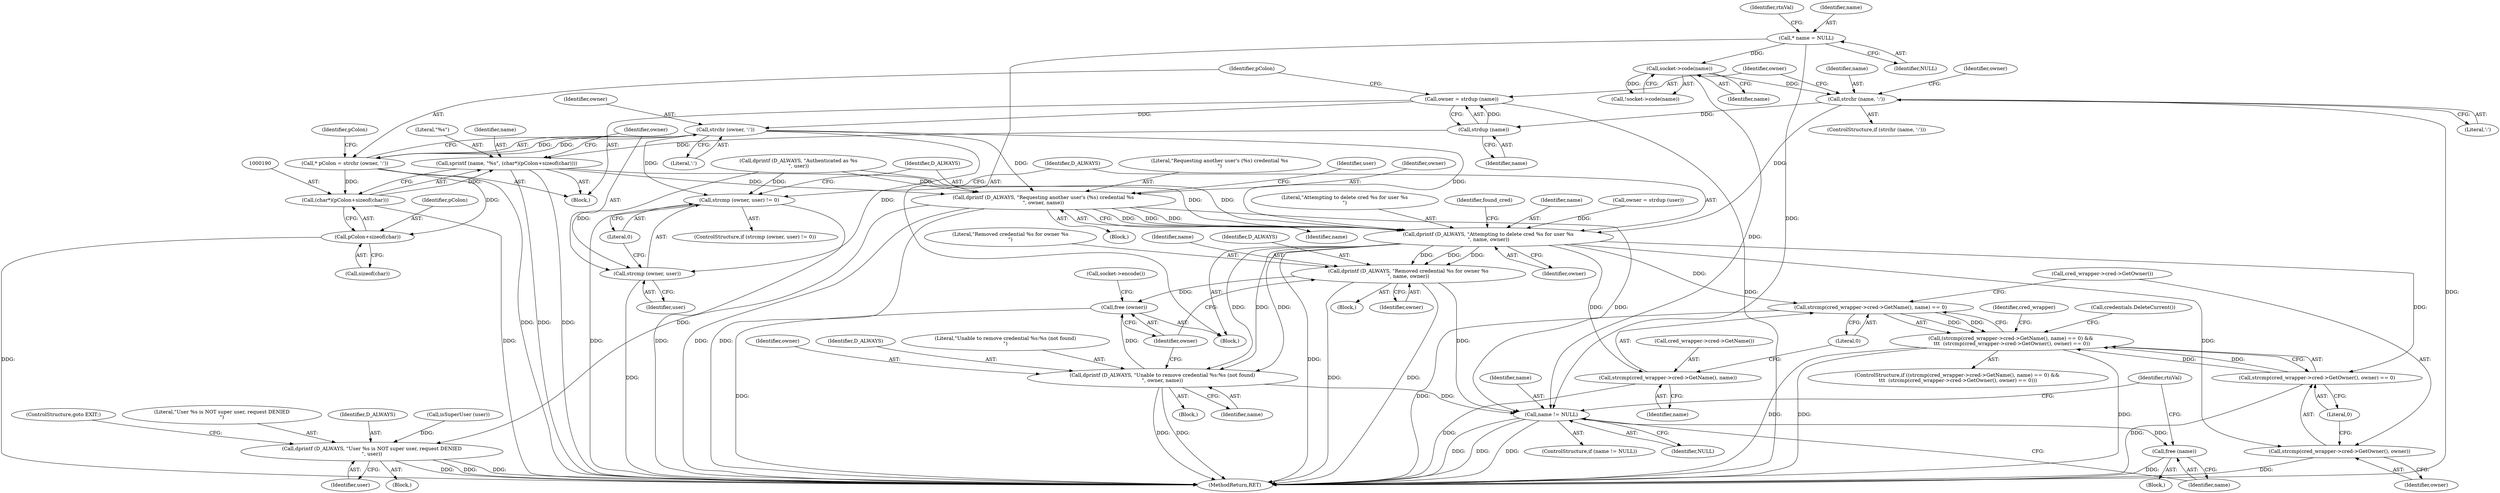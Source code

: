 digraph "0_htcondor_5e5571d1a431eb3c61977b6dd6ec90186ef79867_0@API" {
"1000172" [label="(Call,owner = strdup (name))"];
"1000174" [label="(Call,strdup (name))"];
"1000168" [label="(Call,strchr (name, ':'))"];
"1000153" [label="(Call,socket->code(name))"];
"1000109" [label="(Call,* name = NULL)"];
"1000179" [label="(Call,strchr (owner, ':'))"];
"1000177" [label="(Call,* pColon = strchr (owner, ':'))"];
"1000189" [label="(Call,(char*)(pColon+sizeof(char)))"];
"1000186" [label="(Call,sprintf (name, \"%s\", (char*)(pColon+sizeof(char))))"];
"1000202" [label="(Call,dprintf (D_ALWAYS, \"Requesting another user's (%s) credential %s\n\", owner, name))"];
"1000212" [label="(Call,dprintf (D_ALWAYS, \"User %s is NOT super user, request DENIED\n\", user))"];
"1000229" [label="(Call,dprintf (D_ALWAYS, \"Attempting to delete cred %s for user %s\n\", name, owner))"];
"1000249" [label="(Call,strcmp(cred_wrapper->cred->GetName(), name) == 0)"];
"1000248" [label="(Call,(strcmp(cred_wrapper->cred->GetName(), name) == 0) && \n\t\t\t  (strcmp(cred_wrapper->cred->GetOwner(), owner) == 0))"];
"1000250" [label="(Call,strcmp(cred_wrapper->cred->GetName(), name))"];
"1000254" [label="(Call,strcmp(cred_wrapper->cred->GetOwner(), owner) == 0)"];
"1000255" [label="(Call,strcmp(cred_wrapper->cred->GetOwner(), owner))"];
"1000279" [label="(Call,dprintf (D_ALWAYS, \"Removed credential %s for owner %s\n\", name, owner))"];
"1000291" [label="(Call,free (owner))"];
"1000307" [label="(Call,name != NULL)"];
"1000311" [label="(Call,free (name))"];
"1000286" [label="(Call,dprintf (D_ALWAYS, \"Unable to remove credential %s:%s (not found)\n\", owner, name))"];
"1000191" [label="(Call,pColon+sizeof(char))"];
"1000196" [label="(Call,strcmp (owner, user) != 0)"];
"1000197" [label="(Call,strcmp (owner, user))"];
"1000251" [label="(Call,cred_wrapper->cred->GetName())"];
"1000258" [label="(Literal,0)"];
"1000172" [label="(Call,owner = strdup (name))"];
"1000181" [label="(Literal,':')"];
"1000170" [label="(Literal,':')"];
"1000192" [label="(Identifier,pColon)"];
"1000213" [label="(Identifier,D_ALWAYS)"];
"1000189" [label="(Call,(char*)(pColon+sizeof(char)))"];
"1000249" [label="(Call,strcmp(cred_wrapper->cred->GetName(), name) == 0)"];
"1000260" [label="(Call,credentials.DeleteCurrent())"];
"1000171" [label="(Block,)"];
"1000290" [label="(Identifier,name)"];
"1000169" [label="(Identifier,name)"];
"1000193" [label="(Call,sizeof(char))"];
"1000202" [label="(Call,dprintf (D_ALWAYS, \"Requesting another user's (%s) credential %s\n\", owner, name))"];
"1000174" [label="(Call,strdup (name))"];
"1000212" [label="(Call,dprintf (D_ALWAYS, \"User %s is NOT super user, request DENIED\n\", user))"];
"1000114" [label="(Identifier,rtnVal)"];
"1000307" [label="(Call,name != NULL)"];
"1000201" [label="(Block,)"];
"1000163" [label="(Call,dprintf (D_ALWAYS, \"Authenticated as %s\n\", user))"];
"1000186" [label="(Call,sprintf (name, \"%s\", (char*)(pColon+sizeof(char))))"];
"1000250" [label="(Call,strcmp(cred_wrapper->cred->GetName(), name))"];
"1000209" [label="(Call,isSuperUser (user))"];
"1000229" [label="(Call,dprintf (D_ALWAYS, \"Attempting to delete cred %s for user %s\n\", name, owner))"];
"1000195" [label="(ControlStructure,if (strcmp (owner, user) != 0))"];
"1000206" [label="(Identifier,name)"];
"1000226" [label="(Identifier,owner)"];
"1000198" [label="(Identifier,owner)"];
"1000252" [label="(Identifier,name)"];
"1000282" [label="(Identifier,name)"];
"1000291" [label="(Call,free (owner))"];
"1000285" [label="(Block,)"];
"1000203" [label="(Identifier,D_ALWAYS)"];
"1000255" [label="(Call,strcmp(cred_wrapper->cred->GetOwner(), owner))"];
"1000231" [label="(Literal,\"Attempting to delete cred %s for user %s\n\")"];
"1000215" [label="(Identifier,user)"];
"1000153" [label="(Call,socket->code(name))"];
"1000286" [label="(Call,dprintf (D_ALWAYS, \"Unable to remove credential %s:%s (not found)\n\", owner, name))"];
"1000196" [label="(Call,strcmp (owner, user) != 0)"];
"1000280" [label="(Identifier,D_ALWAYS)"];
"1000247" [label="(ControlStructure,if ((strcmp(cred_wrapper->cred->GetName(), name) == 0) && \n\t\t\t  (strcmp(cred_wrapper->cred->GetOwner(), owner) == 0)))"];
"1000293" [label="(Call,socket->encode())"];
"1000253" [label="(Literal,0)"];
"1000191" [label="(Call,pColon+sizeof(char))"];
"1000111" [label="(Identifier,NULL)"];
"1000310" [label="(Block,)"];
"1000110" [label="(Identifier,name)"];
"1000177" [label="(Call,* pColon = strchr (owner, ':'))"];
"1000306" [label="(ControlStructure,if (name != NULL))"];
"1000109" [label="(Call,* name = NULL)"];
"1000167" [label="(ControlStructure,if (strchr (name, ':')))"];
"1000187" [label="(Identifier,name)"];
"1000188" [label="(Literal,\"%s\")"];
"1000283" [label="(Identifier,owner)"];
"1000230" [label="(Identifier,D_ALWAYS)"];
"1000152" [label="(Call,!socket->code(name))"];
"1000204" [label="(Literal,\"Requesting another user's (%s) credential %s\n\")"];
"1000210" [label="(Identifier,user)"];
"1000256" [label="(Call,cred_wrapper->cred->GetOwner())"];
"1000289" [label="(Identifier,owner)"];
"1000175" [label="(Identifier,name)"];
"1000235" [label="(Identifier,found_cred)"];
"1000199" [label="(Identifier,user)"];
"1000292" [label="(Identifier,owner)"];
"1000178" [label="(Identifier,pColon)"];
"1000107" [label="(Block,)"];
"1000287" [label="(Identifier,D_ALWAYS)"];
"1000205" [label="(Identifier,owner)"];
"1000232" [label="(Identifier,name)"];
"1000184" [label="(Identifier,pColon)"];
"1000154" [label="(Identifier,name)"];
"1000233" [label="(Identifier,owner)"];
"1000267" [label="(Block,)"];
"1000216" [label="(ControlStructure,goto EXIT;)"];
"1000311" [label="(Call,free (name))"];
"1000312" [label="(Identifier,name)"];
"1000315" [label="(MethodReturn,RET)"];
"1000179" [label="(Call,strchr (owner, ':'))"];
"1000279" [label="(Call,dprintf (D_ALWAYS, \"Removed credential %s for owner %s\n\", name, owner))"];
"1000240" [label="(Identifier,cred_wrapper)"];
"1000288" [label="(Literal,\"Unable to remove credential %s:%s (not found)\n\")"];
"1000168" [label="(Call,strchr (name, ':'))"];
"1000257" [label="(Identifier,owner)"];
"1000197" [label="(Call,strcmp (owner, user))"];
"1000173" [label="(Identifier,owner)"];
"1000254" [label="(Call,strcmp(cred_wrapper->cred->GetOwner(), owner) == 0)"];
"1000225" [label="(Call,owner = strdup (user))"];
"1000281" [label="(Literal,\"Removed credential %s for owner %s\n\")"];
"1000309" [label="(Identifier,NULL)"];
"1000200" [label="(Literal,0)"];
"1000214" [label="(Literal,\"User %s is NOT super user, request DENIED\n\")"];
"1000314" [label="(Identifier,rtnVal)"];
"1000180" [label="(Identifier,owner)"];
"1000211" [label="(Block,)"];
"1000248" [label="(Call,(strcmp(cred_wrapper->cred->GetName(), name) == 0) && \n\t\t\t  (strcmp(cred_wrapper->cred->GetOwner(), owner) == 0))"];
"1000308" [label="(Identifier,name)"];
"1000172" -> "1000171"  [label="AST: "];
"1000172" -> "1000174"  [label="CFG: "];
"1000173" -> "1000172"  [label="AST: "];
"1000174" -> "1000172"  [label="AST: "];
"1000178" -> "1000172"  [label="CFG: "];
"1000172" -> "1000315"  [label="DDG: "];
"1000174" -> "1000172"  [label="DDG: "];
"1000172" -> "1000179"  [label="DDG: "];
"1000174" -> "1000175"  [label="CFG: "];
"1000175" -> "1000174"  [label="AST: "];
"1000168" -> "1000174"  [label="DDG: "];
"1000174" -> "1000186"  [label="DDG: "];
"1000168" -> "1000167"  [label="AST: "];
"1000168" -> "1000170"  [label="CFG: "];
"1000169" -> "1000168"  [label="AST: "];
"1000170" -> "1000168"  [label="AST: "];
"1000173" -> "1000168"  [label="CFG: "];
"1000226" -> "1000168"  [label="CFG: "];
"1000168" -> "1000315"  [label="DDG: "];
"1000153" -> "1000168"  [label="DDG: "];
"1000168" -> "1000229"  [label="DDG: "];
"1000153" -> "1000152"  [label="AST: "];
"1000153" -> "1000154"  [label="CFG: "];
"1000154" -> "1000153"  [label="AST: "];
"1000152" -> "1000153"  [label="CFG: "];
"1000153" -> "1000152"  [label="DDG: "];
"1000109" -> "1000153"  [label="DDG: "];
"1000153" -> "1000307"  [label="DDG: "];
"1000109" -> "1000107"  [label="AST: "];
"1000109" -> "1000111"  [label="CFG: "];
"1000110" -> "1000109"  [label="AST: "];
"1000111" -> "1000109"  [label="AST: "];
"1000114" -> "1000109"  [label="CFG: "];
"1000109" -> "1000307"  [label="DDG: "];
"1000179" -> "1000177"  [label="AST: "];
"1000179" -> "1000181"  [label="CFG: "];
"1000180" -> "1000179"  [label="AST: "];
"1000181" -> "1000179"  [label="AST: "];
"1000177" -> "1000179"  [label="CFG: "];
"1000179" -> "1000177"  [label="DDG: "];
"1000179" -> "1000177"  [label="DDG: "];
"1000179" -> "1000196"  [label="DDG: "];
"1000179" -> "1000197"  [label="DDG: "];
"1000179" -> "1000202"  [label="DDG: "];
"1000179" -> "1000229"  [label="DDG: "];
"1000177" -> "1000171"  [label="AST: "];
"1000178" -> "1000177"  [label="AST: "];
"1000184" -> "1000177"  [label="CFG: "];
"1000177" -> "1000315"  [label="DDG: "];
"1000177" -> "1000189"  [label="DDG: "];
"1000177" -> "1000191"  [label="DDG: "];
"1000189" -> "1000186"  [label="AST: "];
"1000189" -> "1000191"  [label="CFG: "];
"1000190" -> "1000189"  [label="AST: "];
"1000191" -> "1000189"  [label="AST: "];
"1000186" -> "1000189"  [label="CFG: "];
"1000189" -> "1000315"  [label="DDG: "];
"1000189" -> "1000186"  [label="DDG: "];
"1000186" -> "1000171"  [label="AST: "];
"1000187" -> "1000186"  [label="AST: "];
"1000188" -> "1000186"  [label="AST: "];
"1000198" -> "1000186"  [label="CFG: "];
"1000186" -> "1000315"  [label="DDG: "];
"1000186" -> "1000315"  [label="DDG: "];
"1000186" -> "1000202"  [label="DDG: "];
"1000186" -> "1000229"  [label="DDG: "];
"1000202" -> "1000201"  [label="AST: "];
"1000202" -> "1000206"  [label="CFG: "];
"1000203" -> "1000202"  [label="AST: "];
"1000204" -> "1000202"  [label="AST: "];
"1000205" -> "1000202"  [label="AST: "];
"1000206" -> "1000202"  [label="AST: "];
"1000210" -> "1000202"  [label="CFG: "];
"1000202" -> "1000315"  [label="DDG: "];
"1000202" -> "1000315"  [label="DDG: "];
"1000163" -> "1000202"  [label="DDG: "];
"1000202" -> "1000212"  [label="DDG: "];
"1000202" -> "1000229"  [label="DDG: "];
"1000202" -> "1000229"  [label="DDG: "];
"1000202" -> "1000229"  [label="DDG: "];
"1000202" -> "1000307"  [label="DDG: "];
"1000212" -> "1000211"  [label="AST: "];
"1000212" -> "1000215"  [label="CFG: "];
"1000213" -> "1000212"  [label="AST: "];
"1000214" -> "1000212"  [label="AST: "];
"1000215" -> "1000212"  [label="AST: "];
"1000216" -> "1000212"  [label="CFG: "];
"1000212" -> "1000315"  [label="DDG: "];
"1000212" -> "1000315"  [label="DDG: "];
"1000212" -> "1000315"  [label="DDG: "];
"1000209" -> "1000212"  [label="DDG: "];
"1000229" -> "1000107"  [label="AST: "];
"1000229" -> "1000233"  [label="CFG: "];
"1000230" -> "1000229"  [label="AST: "];
"1000231" -> "1000229"  [label="AST: "];
"1000232" -> "1000229"  [label="AST: "];
"1000233" -> "1000229"  [label="AST: "];
"1000235" -> "1000229"  [label="CFG: "];
"1000229" -> "1000315"  [label="DDG: "];
"1000163" -> "1000229"  [label="DDG: "];
"1000225" -> "1000229"  [label="DDG: "];
"1000229" -> "1000249"  [label="DDG: "];
"1000229" -> "1000250"  [label="DDG: "];
"1000229" -> "1000254"  [label="DDG: "];
"1000229" -> "1000255"  [label="DDG: "];
"1000229" -> "1000279"  [label="DDG: "];
"1000229" -> "1000279"  [label="DDG: "];
"1000229" -> "1000279"  [label="DDG: "];
"1000229" -> "1000286"  [label="DDG: "];
"1000229" -> "1000286"  [label="DDG: "];
"1000229" -> "1000286"  [label="DDG: "];
"1000249" -> "1000248"  [label="AST: "];
"1000249" -> "1000253"  [label="CFG: "];
"1000250" -> "1000249"  [label="AST: "];
"1000253" -> "1000249"  [label="AST: "];
"1000256" -> "1000249"  [label="CFG: "];
"1000248" -> "1000249"  [label="CFG: "];
"1000249" -> "1000315"  [label="DDG: "];
"1000249" -> "1000248"  [label="DDG: "];
"1000249" -> "1000248"  [label="DDG: "];
"1000248" -> "1000247"  [label="AST: "];
"1000248" -> "1000254"  [label="CFG: "];
"1000254" -> "1000248"  [label="AST: "];
"1000240" -> "1000248"  [label="CFG: "];
"1000260" -> "1000248"  [label="CFG: "];
"1000248" -> "1000315"  [label="DDG: "];
"1000248" -> "1000315"  [label="DDG: "];
"1000248" -> "1000315"  [label="DDG: "];
"1000254" -> "1000248"  [label="DDG: "];
"1000254" -> "1000248"  [label="DDG: "];
"1000250" -> "1000252"  [label="CFG: "];
"1000251" -> "1000250"  [label="AST: "];
"1000252" -> "1000250"  [label="AST: "];
"1000253" -> "1000250"  [label="CFG: "];
"1000250" -> "1000315"  [label="DDG: "];
"1000254" -> "1000258"  [label="CFG: "];
"1000255" -> "1000254"  [label="AST: "];
"1000258" -> "1000254"  [label="AST: "];
"1000254" -> "1000315"  [label="DDG: "];
"1000255" -> "1000257"  [label="CFG: "];
"1000256" -> "1000255"  [label="AST: "];
"1000257" -> "1000255"  [label="AST: "];
"1000258" -> "1000255"  [label="CFG: "];
"1000255" -> "1000315"  [label="DDG: "];
"1000279" -> "1000267"  [label="AST: "];
"1000279" -> "1000283"  [label="CFG: "];
"1000280" -> "1000279"  [label="AST: "];
"1000281" -> "1000279"  [label="AST: "];
"1000282" -> "1000279"  [label="AST: "];
"1000283" -> "1000279"  [label="AST: "];
"1000292" -> "1000279"  [label="CFG: "];
"1000279" -> "1000315"  [label="DDG: "];
"1000279" -> "1000315"  [label="DDG: "];
"1000279" -> "1000291"  [label="DDG: "];
"1000279" -> "1000307"  [label="DDG: "];
"1000291" -> "1000107"  [label="AST: "];
"1000291" -> "1000292"  [label="CFG: "];
"1000292" -> "1000291"  [label="AST: "];
"1000293" -> "1000291"  [label="CFG: "];
"1000291" -> "1000315"  [label="DDG: "];
"1000286" -> "1000291"  [label="DDG: "];
"1000307" -> "1000306"  [label="AST: "];
"1000307" -> "1000309"  [label="CFG: "];
"1000308" -> "1000307"  [label="AST: "];
"1000309" -> "1000307"  [label="AST: "];
"1000312" -> "1000307"  [label="CFG: "];
"1000314" -> "1000307"  [label="CFG: "];
"1000307" -> "1000315"  [label="DDG: "];
"1000307" -> "1000315"  [label="DDG: "];
"1000307" -> "1000315"  [label="DDG: "];
"1000286" -> "1000307"  [label="DDG: "];
"1000307" -> "1000311"  [label="DDG: "];
"1000311" -> "1000310"  [label="AST: "];
"1000311" -> "1000312"  [label="CFG: "];
"1000312" -> "1000311"  [label="AST: "];
"1000314" -> "1000311"  [label="CFG: "];
"1000311" -> "1000315"  [label="DDG: "];
"1000286" -> "1000285"  [label="AST: "];
"1000286" -> "1000290"  [label="CFG: "];
"1000287" -> "1000286"  [label="AST: "];
"1000288" -> "1000286"  [label="AST: "];
"1000289" -> "1000286"  [label="AST: "];
"1000290" -> "1000286"  [label="AST: "];
"1000292" -> "1000286"  [label="CFG: "];
"1000286" -> "1000315"  [label="DDG: "];
"1000286" -> "1000315"  [label="DDG: "];
"1000191" -> "1000193"  [label="CFG: "];
"1000192" -> "1000191"  [label="AST: "];
"1000193" -> "1000191"  [label="AST: "];
"1000191" -> "1000315"  [label="DDG: "];
"1000196" -> "1000195"  [label="AST: "];
"1000196" -> "1000200"  [label="CFG: "];
"1000197" -> "1000196"  [label="AST: "];
"1000200" -> "1000196"  [label="AST: "];
"1000203" -> "1000196"  [label="CFG: "];
"1000230" -> "1000196"  [label="CFG: "];
"1000196" -> "1000315"  [label="DDG: "];
"1000196" -> "1000315"  [label="DDG: "];
"1000163" -> "1000196"  [label="DDG: "];
"1000197" -> "1000199"  [label="CFG: "];
"1000198" -> "1000197"  [label="AST: "];
"1000199" -> "1000197"  [label="AST: "];
"1000200" -> "1000197"  [label="CFG: "];
"1000197" -> "1000315"  [label="DDG: "];
"1000163" -> "1000197"  [label="DDG: "];
}

